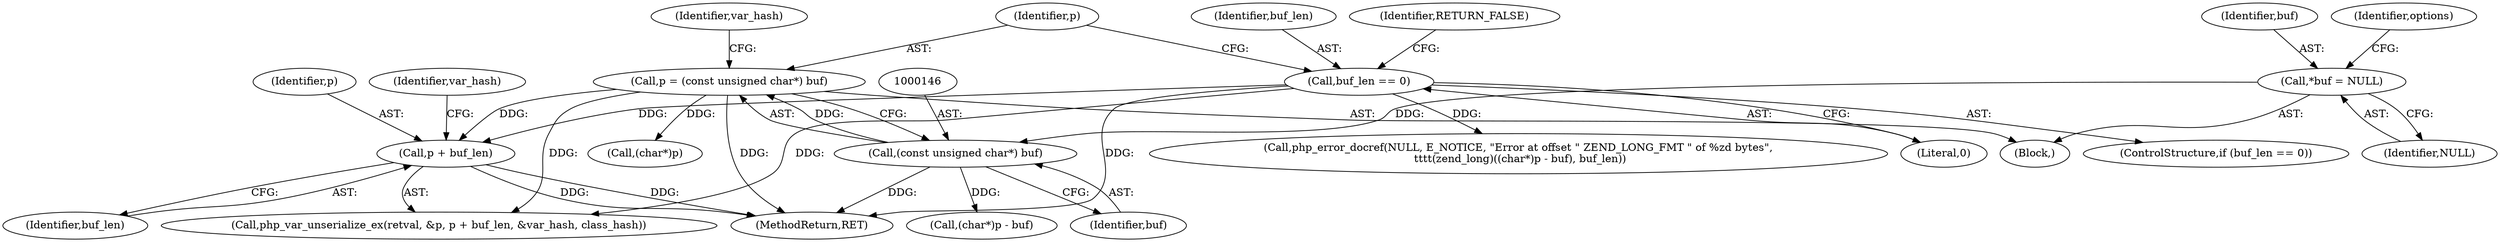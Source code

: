 digraph "0_php-src_b2af4e8868726a040234de113436c6e4f6372d17@pointer" {
"1000228" [label="(Call,p + buf_len)"];
"1000143" [label="(Call,p = (const unsigned char*) buf)"];
"1000145" [label="(Call,(const unsigned char*) buf)"];
"1000104" [label="(Call,*buf = NULL)"];
"1000138" [label="(Call,buf_len == 0)"];
"1000104" [label="(Call,*buf = NULL)"];
"1000105" [label="(Identifier,buf)"];
"1000145" [label="(Call,(const unsigned char*) buf)"];
"1000232" [label="(Identifier,var_hash)"];
"1000143" [label="(Call,p = (const unsigned char*) buf)"];
"1000229" [label="(Identifier,p)"];
"1000256" [label="(Call,(char*)p)"];
"1000255" [label="(Call,(char*)p - buf)"];
"1000249" [label="(Call,php_error_docref(NULL, E_NOTICE, \"Error at offset \" ZEND_LONG_FMT \" of %zd bytes\",\n \t\t\t\t(zend_long)((char*)p - buf), buf_len))"];
"1000138" [label="(Call,buf_len == 0)"];
"1000224" [label="(Call,php_var_unserialize_ex(retval, &p, p + buf_len, &var_hash, class_hash))"];
"1000147" [label="(Identifier,buf)"];
"1000106" [label="(Identifier,NULL)"];
"1000139" [label="(Identifier,buf_len)"];
"1000140" [label="(Literal,0)"];
"1000142" [label="(Identifier,RETURN_FALSE)"];
"1000149" [label="(Identifier,var_hash)"];
"1000137" [label="(ControlStructure,if (buf_len == 0))"];
"1000102" [label="(Block,)"];
"1000112" [label="(Identifier,options)"];
"1000274" [label="(MethodReturn,RET)"];
"1000144" [label="(Identifier,p)"];
"1000230" [label="(Identifier,buf_len)"];
"1000228" [label="(Call,p + buf_len)"];
"1000228" -> "1000224"  [label="AST: "];
"1000228" -> "1000230"  [label="CFG: "];
"1000229" -> "1000228"  [label="AST: "];
"1000230" -> "1000228"  [label="AST: "];
"1000232" -> "1000228"  [label="CFG: "];
"1000228" -> "1000274"  [label="DDG: "];
"1000228" -> "1000274"  [label="DDG: "];
"1000143" -> "1000228"  [label="DDG: "];
"1000138" -> "1000228"  [label="DDG: "];
"1000143" -> "1000102"  [label="AST: "];
"1000143" -> "1000145"  [label="CFG: "];
"1000144" -> "1000143"  [label="AST: "];
"1000145" -> "1000143"  [label="AST: "];
"1000149" -> "1000143"  [label="CFG: "];
"1000143" -> "1000274"  [label="DDG: "];
"1000145" -> "1000143"  [label="DDG: "];
"1000143" -> "1000224"  [label="DDG: "];
"1000143" -> "1000256"  [label="DDG: "];
"1000145" -> "1000147"  [label="CFG: "];
"1000146" -> "1000145"  [label="AST: "];
"1000147" -> "1000145"  [label="AST: "];
"1000145" -> "1000274"  [label="DDG: "];
"1000104" -> "1000145"  [label="DDG: "];
"1000145" -> "1000255"  [label="DDG: "];
"1000104" -> "1000102"  [label="AST: "];
"1000104" -> "1000106"  [label="CFG: "];
"1000105" -> "1000104"  [label="AST: "];
"1000106" -> "1000104"  [label="AST: "];
"1000112" -> "1000104"  [label="CFG: "];
"1000138" -> "1000137"  [label="AST: "];
"1000138" -> "1000140"  [label="CFG: "];
"1000139" -> "1000138"  [label="AST: "];
"1000140" -> "1000138"  [label="AST: "];
"1000142" -> "1000138"  [label="CFG: "];
"1000144" -> "1000138"  [label="CFG: "];
"1000138" -> "1000274"  [label="DDG: "];
"1000138" -> "1000224"  [label="DDG: "];
"1000138" -> "1000249"  [label="DDG: "];
}
